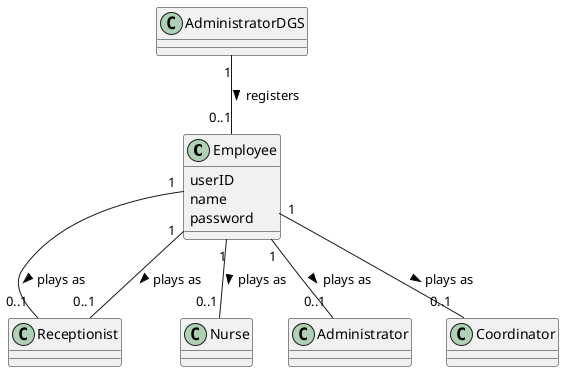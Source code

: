 @startuml
'https://plantuml.com/class-diagram


class Employee{
  userID
  name
  password
}

class AdministratorDGS
class Receptionist
class Nurse
class Administrator
class Coordinator

Employee "1" -- "0..1" Receptionist: > plays as
Employee "1" -- "0..1" Nurse: > plays as
Employee "1" -- "0..1" Administrator: > plays as
Employee "1" -- "0..1" Coordinator: > plays as
Employee "1" -- "0..1" Receptionist: > plays as
AdministratorDGS "1" -- "0..1" Employee: > registers

@enduml